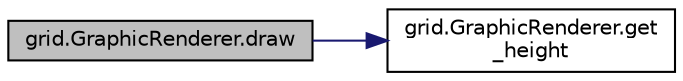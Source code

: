 digraph "grid.GraphicRenderer.draw"
{
 // LATEX_PDF_SIZE
  edge [fontname="Helvetica",fontsize="10",labelfontname="Helvetica",labelfontsize="10"];
  node [fontname="Helvetica",fontsize="10",shape=record];
  rankdir="LR";
  Node1 [label="grid.GraphicRenderer.draw",height=0.2,width=0.4,color="black", fillcolor="grey75", style="filled", fontcolor="black",tooltip="Draw."];
  Node1 -> Node2 [color="midnightblue",fontsize="10",style="solid",fontname="Helvetica"];
  Node2 [label="grid.GraphicRenderer.get\l_height",height=0.2,width=0.4,color="black", fillcolor="white", style="filled",URL="$classgrid_1_1_graphic_renderer.html#a48ea73e884131f1ea4dd5c42acd5afa9",tooltip="Get Height."];
}
